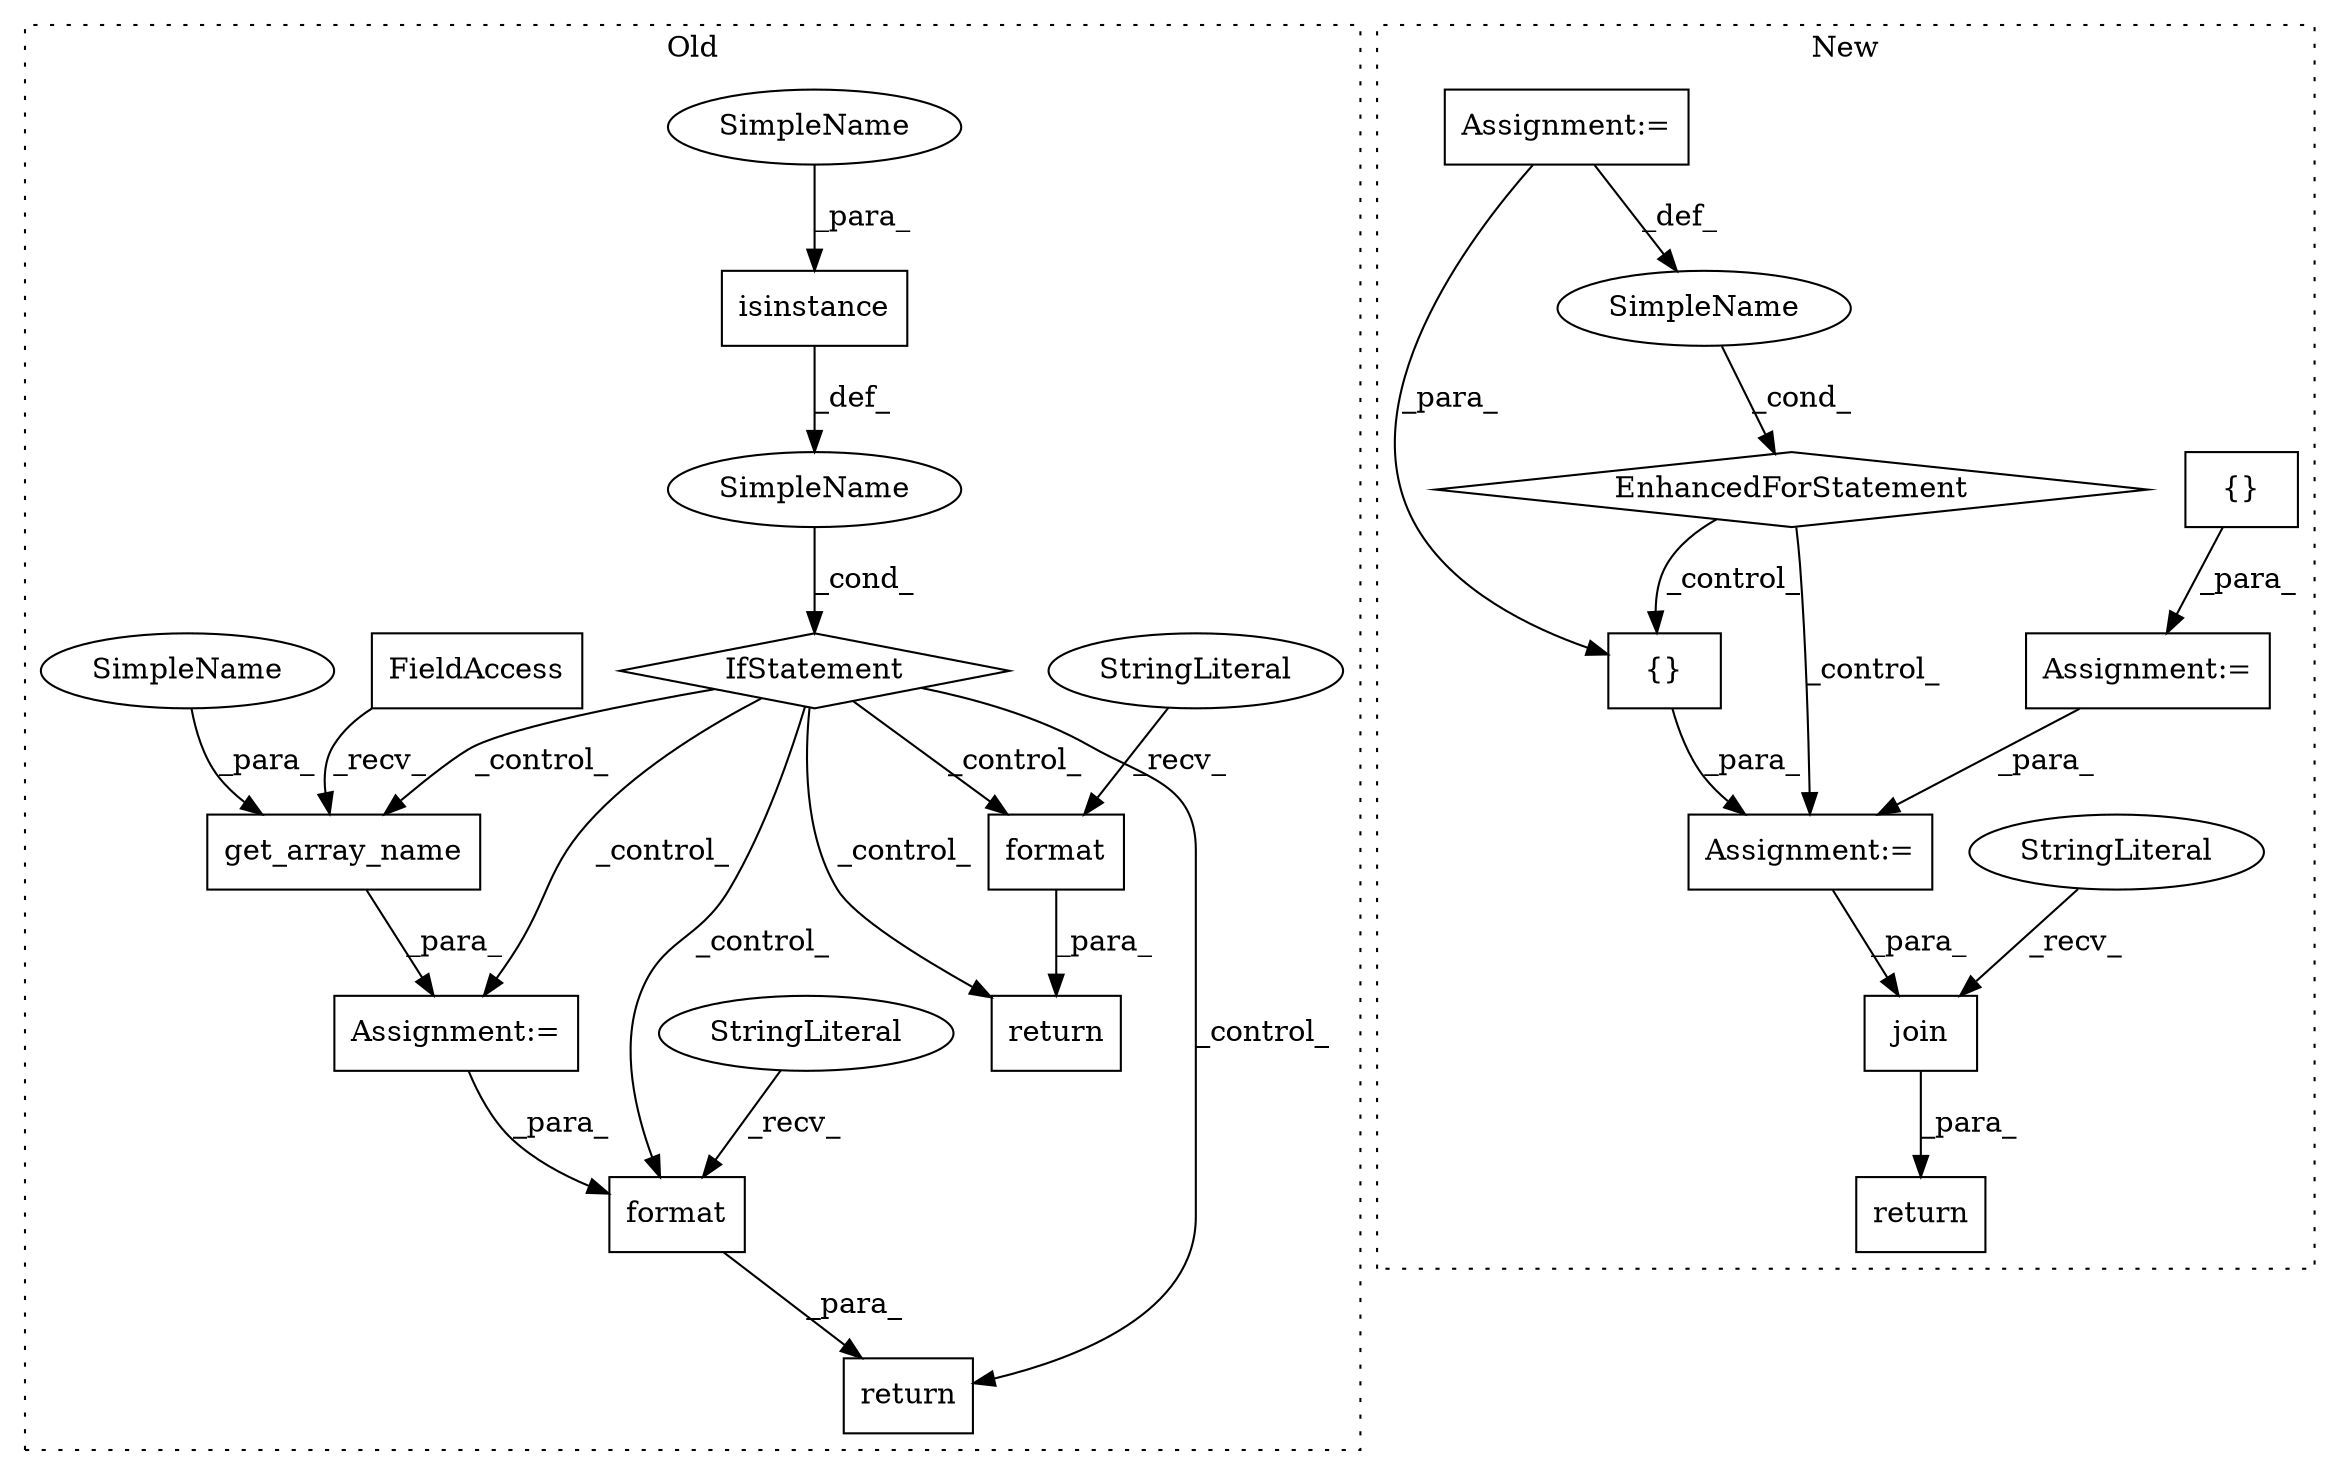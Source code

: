 digraph G {
subgraph cluster0 {
1 [label="get_array_name" a="32" s="17390,17418" l="15,1" shape="box"];
4 [label="SimpleName" a="42" s="" l="" shape="ellipse"];
5 [label="return" a="41" s="17595" l="7" shape="box"];
7 [label="isinstance" a="32" s="17257,17289" l="11,1" shape="box"];
9 [label="format" a="32" s="17621,17631" l="7,1" shape="box"];
10 [label="FieldAccess" a="22" s="17375" l="14" shape="box"];
11 [label="IfStatement" a="25" s="17253,17290" l="4,2" shape="diamond"];
12 [label="format" a="32" s="17480,17510" l="7,1" shape="box"];
14 [label="StringLiteral" a="45" s="17459" l="20" shape="ellipse"];
15 [label="StringLiteral" a="45" s="17602" l="18" shape="ellipse"];
17 [label="Assignment:=" a="7" s="17374" l="1" shape="box"];
21 [label="return" a="41" s="17452" l="7" shape="box"];
23 [label="SimpleName" a="42" s="17268" l="7" shape="ellipse"];
24 [label="SimpleName" a="42" s="17405" l="7" shape="ellipse"];
label = "Old";
style="dotted";
}
subgraph cluster1 {
2 [label="join" a="32" s="18678,18687" l="5,1" shape="box"];
3 [label="{}" a="4" s="18595,18653" l="1,1" shape="box"];
6 [label="EnhancedForStatement" a="70" s="18368,18458" l="53,2" shape="diamond"];
8 [label="{}" a="4" s="18360" l="2" shape="box"];
13 [label="SimpleName" a="42" s="18425" l="7" shape="ellipse"];
16 [label="StringLiteral" a="45" s="18673" l="4" shape="ellipse"];
18 [label="Assignment:=" a="7" s="18368,18458" l="53,2" shape="box"];
19 [label="Assignment:=" a="7" s="18347" l="1" shape="box"];
20 [label="Assignment:=" a="7" s="18584" l="2" shape="box"];
22 [label="return" a="41" s="18666" l="7" shape="box"];
label = "New";
style="dotted";
}
1 -> 17 [label="_para_"];
2 -> 22 [label="_para_"];
3 -> 20 [label="_para_"];
4 -> 11 [label="_cond_"];
6 -> 20 [label="_control_"];
6 -> 3 [label="_control_"];
7 -> 4 [label="_def_"];
8 -> 19 [label="_para_"];
9 -> 5 [label="_para_"];
10 -> 1 [label="_recv_"];
11 -> 1 [label="_control_"];
11 -> 5 [label="_control_"];
11 -> 9 [label="_control_"];
11 -> 17 [label="_control_"];
11 -> 12 [label="_control_"];
11 -> 21 [label="_control_"];
12 -> 21 [label="_para_"];
13 -> 6 [label="_cond_"];
14 -> 12 [label="_recv_"];
15 -> 9 [label="_recv_"];
16 -> 2 [label="_recv_"];
17 -> 12 [label="_para_"];
18 -> 13 [label="_def_"];
18 -> 3 [label="_para_"];
19 -> 20 [label="_para_"];
20 -> 2 [label="_para_"];
23 -> 7 [label="_para_"];
24 -> 1 [label="_para_"];
}